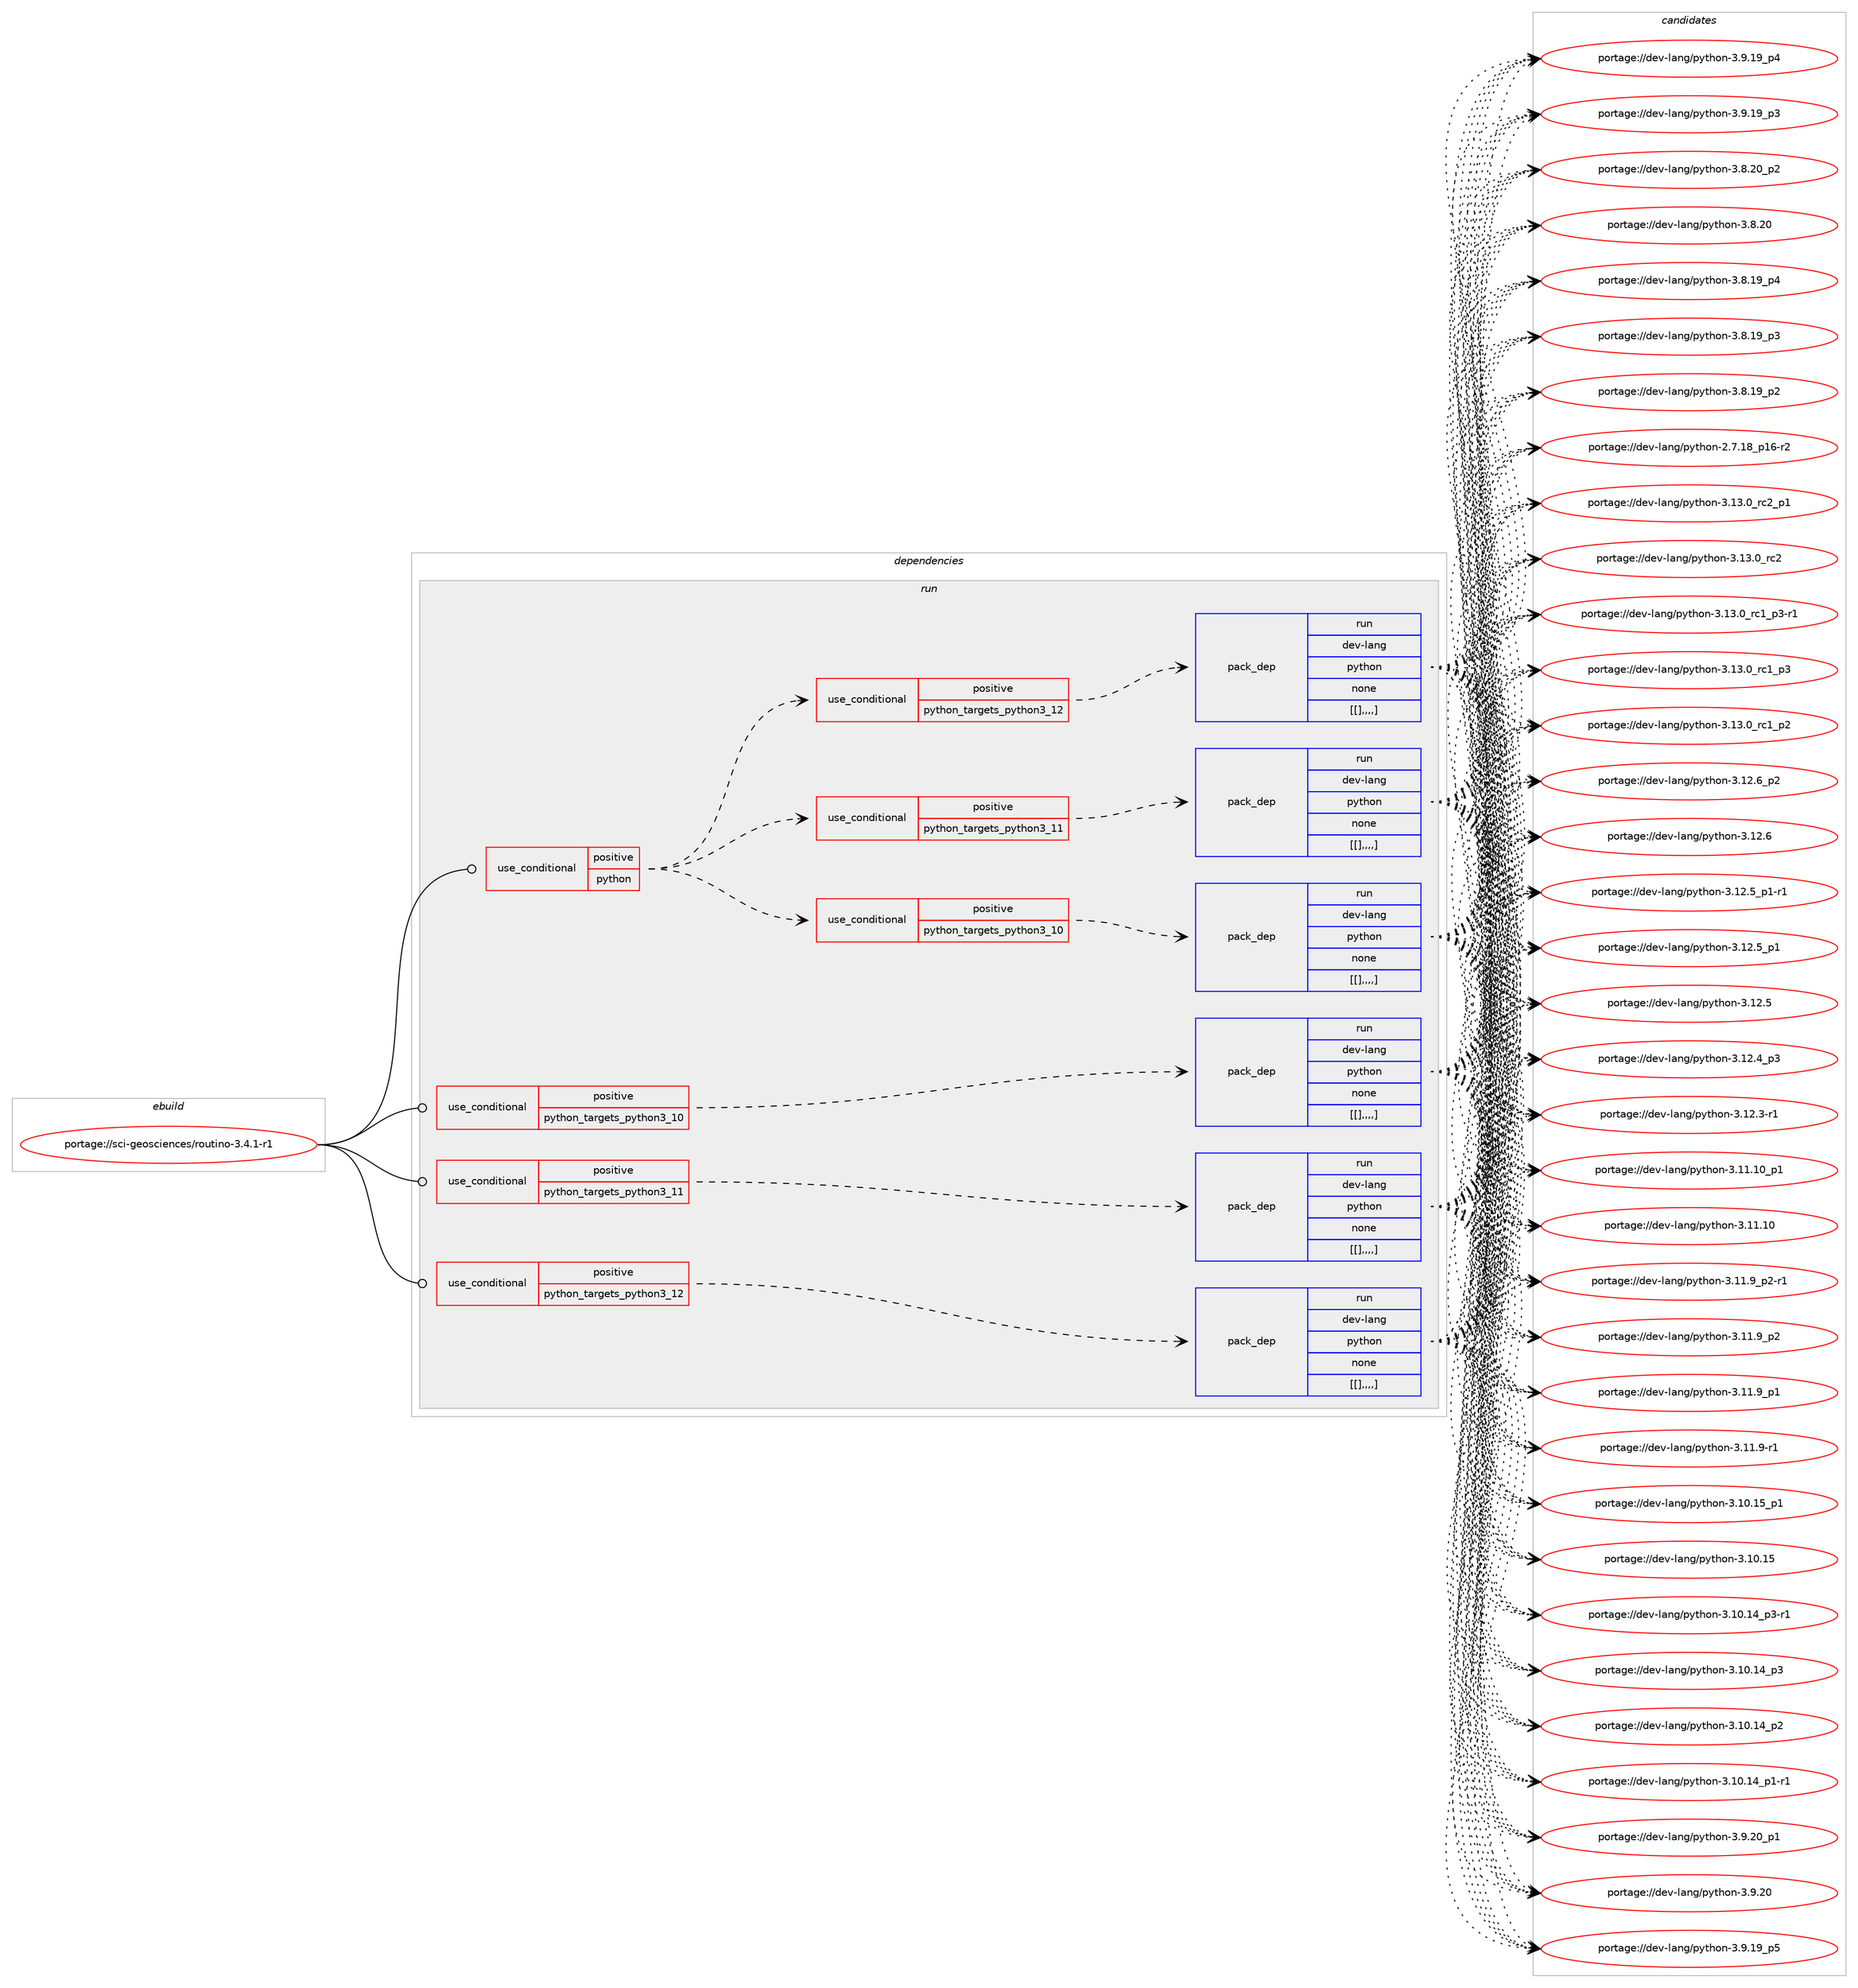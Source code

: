 digraph prolog {

# *************
# Graph options
# *************

newrank=true;
concentrate=true;
compound=true;
graph [rankdir=LR,fontname=Helvetica,fontsize=10,ranksep=1.5];#, ranksep=2.5, nodesep=0.2];
edge  [arrowhead=vee];
node  [fontname=Helvetica,fontsize=10];

# **********
# The ebuild
# **********

subgraph cluster_leftcol {
color=gray;
label=<<i>ebuild</i>>;
id [label="portage://sci-geosciences/routino-3.4.1-r1", color=red, width=4, href="../sci-geosciences/routino-3.4.1-r1.svg"];
}

# ****************
# The dependencies
# ****************

subgraph cluster_midcol {
color=gray;
label=<<i>dependencies</i>>;
subgraph cluster_compile {
fillcolor="#eeeeee";
style=filled;
label=<<i>compile</i>>;
}
subgraph cluster_compileandrun {
fillcolor="#eeeeee";
style=filled;
label=<<i>compile and run</i>>;
}
subgraph cluster_run {
fillcolor="#eeeeee";
style=filled;
label=<<i>run</i>>;
subgraph cond108773 {
dependency408263 [label=<<TABLE BORDER="0" CELLBORDER="1" CELLSPACING="0" CELLPADDING="4"><TR><TD ROWSPAN="3" CELLPADDING="10">use_conditional</TD></TR><TR><TD>positive</TD></TR><TR><TD>python</TD></TR></TABLE>>, shape=none, color=red];
subgraph cond108774 {
dependency408264 [label=<<TABLE BORDER="0" CELLBORDER="1" CELLSPACING="0" CELLPADDING="4"><TR><TD ROWSPAN="3" CELLPADDING="10">use_conditional</TD></TR><TR><TD>positive</TD></TR><TR><TD>python_targets_python3_10</TD></TR></TABLE>>, shape=none, color=red];
subgraph pack296623 {
dependency408265 [label=<<TABLE BORDER="0" CELLBORDER="1" CELLSPACING="0" CELLPADDING="4" WIDTH="220"><TR><TD ROWSPAN="6" CELLPADDING="30">pack_dep</TD></TR><TR><TD WIDTH="110">run</TD></TR><TR><TD>dev-lang</TD></TR><TR><TD>python</TD></TR><TR><TD>none</TD></TR><TR><TD>[[],,,,]</TD></TR></TABLE>>, shape=none, color=blue];
}
dependency408264:e -> dependency408265:w [weight=20,style="dashed",arrowhead="vee"];
}
dependency408263:e -> dependency408264:w [weight=20,style="dashed",arrowhead="vee"];
subgraph cond108775 {
dependency408266 [label=<<TABLE BORDER="0" CELLBORDER="1" CELLSPACING="0" CELLPADDING="4"><TR><TD ROWSPAN="3" CELLPADDING="10">use_conditional</TD></TR><TR><TD>positive</TD></TR><TR><TD>python_targets_python3_11</TD></TR></TABLE>>, shape=none, color=red];
subgraph pack296624 {
dependency408267 [label=<<TABLE BORDER="0" CELLBORDER="1" CELLSPACING="0" CELLPADDING="4" WIDTH="220"><TR><TD ROWSPAN="6" CELLPADDING="30">pack_dep</TD></TR><TR><TD WIDTH="110">run</TD></TR><TR><TD>dev-lang</TD></TR><TR><TD>python</TD></TR><TR><TD>none</TD></TR><TR><TD>[[],,,,]</TD></TR></TABLE>>, shape=none, color=blue];
}
dependency408266:e -> dependency408267:w [weight=20,style="dashed",arrowhead="vee"];
}
dependency408263:e -> dependency408266:w [weight=20,style="dashed",arrowhead="vee"];
subgraph cond108776 {
dependency408268 [label=<<TABLE BORDER="0" CELLBORDER="1" CELLSPACING="0" CELLPADDING="4"><TR><TD ROWSPAN="3" CELLPADDING="10">use_conditional</TD></TR><TR><TD>positive</TD></TR><TR><TD>python_targets_python3_12</TD></TR></TABLE>>, shape=none, color=red];
subgraph pack296625 {
dependency408269 [label=<<TABLE BORDER="0" CELLBORDER="1" CELLSPACING="0" CELLPADDING="4" WIDTH="220"><TR><TD ROWSPAN="6" CELLPADDING="30">pack_dep</TD></TR><TR><TD WIDTH="110">run</TD></TR><TR><TD>dev-lang</TD></TR><TR><TD>python</TD></TR><TR><TD>none</TD></TR><TR><TD>[[],,,,]</TD></TR></TABLE>>, shape=none, color=blue];
}
dependency408268:e -> dependency408269:w [weight=20,style="dashed",arrowhead="vee"];
}
dependency408263:e -> dependency408268:w [weight=20,style="dashed",arrowhead="vee"];
}
id:e -> dependency408263:w [weight=20,style="solid",arrowhead="odot"];
subgraph cond108777 {
dependency408270 [label=<<TABLE BORDER="0" CELLBORDER="1" CELLSPACING="0" CELLPADDING="4"><TR><TD ROWSPAN="3" CELLPADDING="10">use_conditional</TD></TR><TR><TD>positive</TD></TR><TR><TD>python_targets_python3_10</TD></TR></TABLE>>, shape=none, color=red];
subgraph pack296626 {
dependency408271 [label=<<TABLE BORDER="0" CELLBORDER="1" CELLSPACING="0" CELLPADDING="4" WIDTH="220"><TR><TD ROWSPAN="6" CELLPADDING="30">pack_dep</TD></TR><TR><TD WIDTH="110">run</TD></TR><TR><TD>dev-lang</TD></TR><TR><TD>python</TD></TR><TR><TD>none</TD></TR><TR><TD>[[],,,,]</TD></TR></TABLE>>, shape=none, color=blue];
}
dependency408270:e -> dependency408271:w [weight=20,style="dashed",arrowhead="vee"];
}
id:e -> dependency408270:w [weight=20,style="solid",arrowhead="odot"];
subgraph cond108778 {
dependency408272 [label=<<TABLE BORDER="0" CELLBORDER="1" CELLSPACING="0" CELLPADDING="4"><TR><TD ROWSPAN="3" CELLPADDING="10">use_conditional</TD></TR><TR><TD>positive</TD></TR><TR><TD>python_targets_python3_11</TD></TR></TABLE>>, shape=none, color=red];
subgraph pack296627 {
dependency408273 [label=<<TABLE BORDER="0" CELLBORDER="1" CELLSPACING="0" CELLPADDING="4" WIDTH="220"><TR><TD ROWSPAN="6" CELLPADDING="30">pack_dep</TD></TR><TR><TD WIDTH="110">run</TD></TR><TR><TD>dev-lang</TD></TR><TR><TD>python</TD></TR><TR><TD>none</TD></TR><TR><TD>[[],,,,]</TD></TR></TABLE>>, shape=none, color=blue];
}
dependency408272:e -> dependency408273:w [weight=20,style="dashed",arrowhead="vee"];
}
id:e -> dependency408272:w [weight=20,style="solid",arrowhead="odot"];
subgraph cond108779 {
dependency408274 [label=<<TABLE BORDER="0" CELLBORDER="1" CELLSPACING="0" CELLPADDING="4"><TR><TD ROWSPAN="3" CELLPADDING="10">use_conditional</TD></TR><TR><TD>positive</TD></TR><TR><TD>python_targets_python3_12</TD></TR></TABLE>>, shape=none, color=red];
subgraph pack296628 {
dependency408275 [label=<<TABLE BORDER="0" CELLBORDER="1" CELLSPACING="0" CELLPADDING="4" WIDTH="220"><TR><TD ROWSPAN="6" CELLPADDING="30">pack_dep</TD></TR><TR><TD WIDTH="110">run</TD></TR><TR><TD>dev-lang</TD></TR><TR><TD>python</TD></TR><TR><TD>none</TD></TR><TR><TD>[[],,,,]</TD></TR></TABLE>>, shape=none, color=blue];
}
dependency408274:e -> dependency408275:w [weight=20,style="dashed",arrowhead="vee"];
}
id:e -> dependency408274:w [weight=20,style="solid",arrowhead="odot"];
}
}

# **************
# The candidates
# **************

subgraph cluster_choices {
rank=same;
color=gray;
label=<<i>candidates</i>>;

subgraph choice296623 {
color=black;
nodesep=1;
choice100101118451089711010347112121116104111110455146495146489511499509511249 [label="portage://dev-lang/python-3.13.0_rc2_p1", color=red, width=4,href="../dev-lang/python-3.13.0_rc2_p1.svg"];
choice10010111845108971101034711212111610411111045514649514648951149950 [label="portage://dev-lang/python-3.13.0_rc2", color=red, width=4,href="../dev-lang/python-3.13.0_rc2.svg"];
choice1001011184510897110103471121211161041111104551464951464895114994995112514511449 [label="portage://dev-lang/python-3.13.0_rc1_p3-r1", color=red, width=4,href="../dev-lang/python-3.13.0_rc1_p3-r1.svg"];
choice100101118451089711010347112121116104111110455146495146489511499499511251 [label="portage://dev-lang/python-3.13.0_rc1_p3", color=red, width=4,href="../dev-lang/python-3.13.0_rc1_p3.svg"];
choice100101118451089711010347112121116104111110455146495146489511499499511250 [label="portage://dev-lang/python-3.13.0_rc1_p2", color=red, width=4,href="../dev-lang/python-3.13.0_rc1_p2.svg"];
choice100101118451089711010347112121116104111110455146495046549511250 [label="portage://dev-lang/python-3.12.6_p2", color=red, width=4,href="../dev-lang/python-3.12.6_p2.svg"];
choice10010111845108971101034711212111610411111045514649504654 [label="portage://dev-lang/python-3.12.6", color=red, width=4,href="../dev-lang/python-3.12.6.svg"];
choice1001011184510897110103471121211161041111104551464950465395112494511449 [label="portage://dev-lang/python-3.12.5_p1-r1", color=red, width=4,href="../dev-lang/python-3.12.5_p1-r1.svg"];
choice100101118451089711010347112121116104111110455146495046539511249 [label="portage://dev-lang/python-3.12.5_p1", color=red, width=4,href="../dev-lang/python-3.12.5_p1.svg"];
choice10010111845108971101034711212111610411111045514649504653 [label="portage://dev-lang/python-3.12.5", color=red, width=4,href="../dev-lang/python-3.12.5.svg"];
choice100101118451089711010347112121116104111110455146495046529511251 [label="portage://dev-lang/python-3.12.4_p3", color=red, width=4,href="../dev-lang/python-3.12.4_p3.svg"];
choice100101118451089711010347112121116104111110455146495046514511449 [label="portage://dev-lang/python-3.12.3-r1", color=red, width=4,href="../dev-lang/python-3.12.3-r1.svg"];
choice10010111845108971101034711212111610411111045514649494649489511249 [label="portage://dev-lang/python-3.11.10_p1", color=red, width=4,href="../dev-lang/python-3.11.10_p1.svg"];
choice1001011184510897110103471121211161041111104551464949464948 [label="portage://dev-lang/python-3.11.10", color=red, width=4,href="../dev-lang/python-3.11.10.svg"];
choice1001011184510897110103471121211161041111104551464949465795112504511449 [label="portage://dev-lang/python-3.11.9_p2-r1", color=red, width=4,href="../dev-lang/python-3.11.9_p2-r1.svg"];
choice100101118451089711010347112121116104111110455146494946579511250 [label="portage://dev-lang/python-3.11.9_p2", color=red, width=4,href="../dev-lang/python-3.11.9_p2.svg"];
choice100101118451089711010347112121116104111110455146494946579511249 [label="portage://dev-lang/python-3.11.9_p1", color=red, width=4,href="../dev-lang/python-3.11.9_p1.svg"];
choice100101118451089711010347112121116104111110455146494946574511449 [label="portage://dev-lang/python-3.11.9-r1", color=red, width=4,href="../dev-lang/python-3.11.9-r1.svg"];
choice10010111845108971101034711212111610411111045514649484649539511249 [label="portage://dev-lang/python-3.10.15_p1", color=red, width=4,href="../dev-lang/python-3.10.15_p1.svg"];
choice1001011184510897110103471121211161041111104551464948464953 [label="portage://dev-lang/python-3.10.15", color=red, width=4,href="../dev-lang/python-3.10.15.svg"];
choice100101118451089711010347112121116104111110455146494846495295112514511449 [label="portage://dev-lang/python-3.10.14_p3-r1", color=red, width=4,href="../dev-lang/python-3.10.14_p3-r1.svg"];
choice10010111845108971101034711212111610411111045514649484649529511251 [label="portage://dev-lang/python-3.10.14_p3", color=red, width=4,href="../dev-lang/python-3.10.14_p3.svg"];
choice10010111845108971101034711212111610411111045514649484649529511250 [label="portage://dev-lang/python-3.10.14_p2", color=red, width=4,href="../dev-lang/python-3.10.14_p2.svg"];
choice100101118451089711010347112121116104111110455146494846495295112494511449 [label="portage://dev-lang/python-3.10.14_p1-r1", color=red, width=4,href="../dev-lang/python-3.10.14_p1-r1.svg"];
choice100101118451089711010347112121116104111110455146574650489511249 [label="portage://dev-lang/python-3.9.20_p1", color=red, width=4,href="../dev-lang/python-3.9.20_p1.svg"];
choice10010111845108971101034711212111610411111045514657465048 [label="portage://dev-lang/python-3.9.20", color=red, width=4,href="../dev-lang/python-3.9.20.svg"];
choice100101118451089711010347112121116104111110455146574649579511253 [label="portage://dev-lang/python-3.9.19_p5", color=red, width=4,href="../dev-lang/python-3.9.19_p5.svg"];
choice100101118451089711010347112121116104111110455146574649579511252 [label="portage://dev-lang/python-3.9.19_p4", color=red, width=4,href="../dev-lang/python-3.9.19_p4.svg"];
choice100101118451089711010347112121116104111110455146574649579511251 [label="portage://dev-lang/python-3.9.19_p3", color=red, width=4,href="../dev-lang/python-3.9.19_p3.svg"];
choice100101118451089711010347112121116104111110455146564650489511250 [label="portage://dev-lang/python-3.8.20_p2", color=red, width=4,href="../dev-lang/python-3.8.20_p2.svg"];
choice10010111845108971101034711212111610411111045514656465048 [label="portage://dev-lang/python-3.8.20", color=red, width=4,href="../dev-lang/python-3.8.20.svg"];
choice100101118451089711010347112121116104111110455146564649579511252 [label="portage://dev-lang/python-3.8.19_p4", color=red, width=4,href="../dev-lang/python-3.8.19_p4.svg"];
choice100101118451089711010347112121116104111110455146564649579511251 [label="portage://dev-lang/python-3.8.19_p3", color=red, width=4,href="../dev-lang/python-3.8.19_p3.svg"];
choice100101118451089711010347112121116104111110455146564649579511250 [label="portage://dev-lang/python-3.8.19_p2", color=red, width=4,href="../dev-lang/python-3.8.19_p2.svg"];
choice100101118451089711010347112121116104111110455046554649569511249544511450 [label="portage://dev-lang/python-2.7.18_p16-r2", color=red, width=4,href="../dev-lang/python-2.7.18_p16-r2.svg"];
dependency408265:e -> choice100101118451089711010347112121116104111110455146495146489511499509511249:w [style=dotted,weight="100"];
dependency408265:e -> choice10010111845108971101034711212111610411111045514649514648951149950:w [style=dotted,weight="100"];
dependency408265:e -> choice1001011184510897110103471121211161041111104551464951464895114994995112514511449:w [style=dotted,weight="100"];
dependency408265:e -> choice100101118451089711010347112121116104111110455146495146489511499499511251:w [style=dotted,weight="100"];
dependency408265:e -> choice100101118451089711010347112121116104111110455146495146489511499499511250:w [style=dotted,weight="100"];
dependency408265:e -> choice100101118451089711010347112121116104111110455146495046549511250:w [style=dotted,weight="100"];
dependency408265:e -> choice10010111845108971101034711212111610411111045514649504654:w [style=dotted,weight="100"];
dependency408265:e -> choice1001011184510897110103471121211161041111104551464950465395112494511449:w [style=dotted,weight="100"];
dependency408265:e -> choice100101118451089711010347112121116104111110455146495046539511249:w [style=dotted,weight="100"];
dependency408265:e -> choice10010111845108971101034711212111610411111045514649504653:w [style=dotted,weight="100"];
dependency408265:e -> choice100101118451089711010347112121116104111110455146495046529511251:w [style=dotted,weight="100"];
dependency408265:e -> choice100101118451089711010347112121116104111110455146495046514511449:w [style=dotted,weight="100"];
dependency408265:e -> choice10010111845108971101034711212111610411111045514649494649489511249:w [style=dotted,weight="100"];
dependency408265:e -> choice1001011184510897110103471121211161041111104551464949464948:w [style=dotted,weight="100"];
dependency408265:e -> choice1001011184510897110103471121211161041111104551464949465795112504511449:w [style=dotted,weight="100"];
dependency408265:e -> choice100101118451089711010347112121116104111110455146494946579511250:w [style=dotted,weight="100"];
dependency408265:e -> choice100101118451089711010347112121116104111110455146494946579511249:w [style=dotted,weight="100"];
dependency408265:e -> choice100101118451089711010347112121116104111110455146494946574511449:w [style=dotted,weight="100"];
dependency408265:e -> choice10010111845108971101034711212111610411111045514649484649539511249:w [style=dotted,weight="100"];
dependency408265:e -> choice1001011184510897110103471121211161041111104551464948464953:w [style=dotted,weight="100"];
dependency408265:e -> choice100101118451089711010347112121116104111110455146494846495295112514511449:w [style=dotted,weight="100"];
dependency408265:e -> choice10010111845108971101034711212111610411111045514649484649529511251:w [style=dotted,weight="100"];
dependency408265:e -> choice10010111845108971101034711212111610411111045514649484649529511250:w [style=dotted,weight="100"];
dependency408265:e -> choice100101118451089711010347112121116104111110455146494846495295112494511449:w [style=dotted,weight="100"];
dependency408265:e -> choice100101118451089711010347112121116104111110455146574650489511249:w [style=dotted,weight="100"];
dependency408265:e -> choice10010111845108971101034711212111610411111045514657465048:w [style=dotted,weight="100"];
dependency408265:e -> choice100101118451089711010347112121116104111110455146574649579511253:w [style=dotted,weight="100"];
dependency408265:e -> choice100101118451089711010347112121116104111110455146574649579511252:w [style=dotted,weight="100"];
dependency408265:e -> choice100101118451089711010347112121116104111110455146574649579511251:w [style=dotted,weight="100"];
dependency408265:e -> choice100101118451089711010347112121116104111110455146564650489511250:w [style=dotted,weight="100"];
dependency408265:e -> choice10010111845108971101034711212111610411111045514656465048:w [style=dotted,weight="100"];
dependency408265:e -> choice100101118451089711010347112121116104111110455146564649579511252:w [style=dotted,weight="100"];
dependency408265:e -> choice100101118451089711010347112121116104111110455146564649579511251:w [style=dotted,weight="100"];
dependency408265:e -> choice100101118451089711010347112121116104111110455146564649579511250:w [style=dotted,weight="100"];
dependency408265:e -> choice100101118451089711010347112121116104111110455046554649569511249544511450:w [style=dotted,weight="100"];
}
subgraph choice296624 {
color=black;
nodesep=1;
choice100101118451089711010347112121116104111110455146495146489511499509511249 [label="portage://dev-lang/python-3.13.0_rc2_p1", color=red, width=4,href="../dev-lang/python-3.13.0_rc2_p1.svg"];
choice10010111845108971101034711212111610411111045514649514648951149950 [label="portage://dev-lang/python-3.13.0_rc2", color=red, width=4,href="../dev-lang/python-3.13.0_rc2.svg"];
choice1001011184510897110103471121211161041111104551464951464895114994995112514511449 [label="portage://dev-lang/python-3.13.0_rc1_p3-r1", color=red, width=4,href="../dev-lang/python-3.13.0_rc1_p3-r1.svg"];
choice100101118451089711010347112121116104111110455146495146489511499499511251 [label="portage://dev-lang/python-3.13.0_rc1_p3", color=red, width=4,href="../dev-lang/python-3.13.0_rc1_p3.svg"];
choice100101118451089711010347112121116104111110455146495146489511499499511250 [label="portage://dev-lang/python-3.13.0_rc1_p2", color=red, width=4,href="../dev-lang/python-3.13.0_rc1_p2.svg"];
choice100101118451089711010347112121116104111110455146495046549511250 [label="portage://dev-lang/python-3.12.6_p2", color=red, width=4,href="../dev-lang/python-3.12.6_p2.svg"];
choice10010111845108971101034711212111610411111045514649504654 [label="portage://dev-lang/python-3.12.6", color=red, width=4,href="../dev-lang/python-3.12.6.svg"];
choice1001011184510897110103471121211161041111104551464950465395112494511449 [label="portage://dev-lang/python-3.12.5_p1-r1", color=red, width=4,href="../dev-lang/python-3.12.5_p1-r1.svg"];
choice100101118451089711010347112121116104111110455146495046539511249 [label="portage://dev-lang/python-3.12.5_p1", color=red, width=4,href="../dev-lang/python-3.12.5_p1.svg"];
choice10010111845108971101034711212111610411111045514649504653 [label="portage://dev-lang/python-3.12.5", color=red, width=4,href="../dev-lang/python-3.12.5.svg"];
choice100101118451089711010347112121116104111110455146495046529511251 [label="portage://dev-lang/python-3.12.4_p3", color=red, width=4,href="../dev-lang/python-3.12.4_p3.svg"];
choice100101118451089711010347112121116104111110455146495046514511449 [label="portage://dev-lang/python-3.12.3-r1", color=red, width=4,href="../dev-lang/python-3.12.3-r1.svg"];
choice10010111845108971101034711212111610411111045514649494649489511249 [label="portage://dev-lang/python-3.11.10_p1", color=red, width=4,href="../dev-lang/python-3.11.10_p1.svg"];
choice1001011184510897110103471121211161041111104551464949464948 [label="portage://dev-lang/python-3.11.10", color=red, width=4,href="../dev-lang/python-3.11.10.svg"];
choice1001011184510897110103471121211161041111104551464949465795112504511449 [label="portage://dev-lang/python-3.11.9_p2-r1", color=red, width=4,href="../dev-lang/python-3.11.9_p2-r1.svg"];
choice100101118451089711010347112121116104111110455146494946579511250 [label="portage://dev-lang/python-3.11.9_p2", color=red, width=4,href="../dev-lang/python-3.11.9_p2.svg"];
choice100101118451089711010347112121116104111110455146494946579511249 [label="portage://dev-lang/python-3.11.9_p1", color=red, width=4,href="../dev-lang/python-3.11.9_p1.svg"];
choice100101118451089711010347112121116104111110455146494946574511449 [label="portage://dev-lang/python-3.11.9-r1", color=red, width=4,href="../dev-lang/python-3.11.9-r1.svg"];
choice10010111845108971101034711212111610411111045514649484649539511249 [label="portage://dev-lang/python-3.10.15_p1", color=red, width=4,href="../dev-lang/python-3.10.15_p1.svg"];
choice1001011184510897110103471121211161041111104551464948464953 [label="portage://dev-lang/python-3.10.15", color=red, width=4,href="../dev-lang/python-3.10.15.svg"];
choice100101118451089711010347112121116104111110455146494846495295112514511449 [label="portage://dev-lang/python-3.10.14_p3-r1", color=red, width=4,href="../dev-lang/python-3.10.14_p3-r1.svg"];
choice10010111845108971101034711212111610411111045514649484649529511251 [label="portage://dev-lang/python-3.10.14_p3", color=red, width=4,href="../dev-lang/python-3.10.14_p3.svg"];
choice10010111845108971101034711212111610411111045514649484649529511250 [label="portage://dev-lang/python-3.10.14_p2", color=red, width=4,href="../dev-lang/python-3.10.14_p2.svg"];
choice100101118451089711010347112121116104111110455146494846495295112494511449 [label="portage://dev-lang/python-3.10.14_p1-r1", color=red, width=4,href="../dev-lang/python-3.10.14_p1-r1.svg"];
choice100101118451089711010347112121116104111110455146574650489511249 [label="portage://dev-lang/python-3.9.20_p1", color=red, width=4,href="../dev-lang/python-3.9.20_p1.svg"];
choice10010111845108971101034711212111610411111045514657465048 [label="portage://dev-lang/python-3.9.20", color=red, width=4,href="../dev-lang/python-3.9.20.svg"];
choice100101118451089711010347112121116104111110455146574649579511253 [label="portage://dev-lang/python-3.9.19_p5", color=red, width=4,href="../dev-lang/python-3.9.19_p5.svg"];
choice100101118451089711010347112121116104111110455146574649579511252 [label="portage://dev-lang/python-3.9.19_p4", color=red, width=4,href="../dev-lang/python-3.9.19_p4.svg"];
choice100101118451089711010347112121116104111110455146574649579511251 [label="portage://dev-lang/python-3.9.19_p3", color=red, width=4,href="../dev-lang/python-3.9.19_p3.svg"];
choice100101118451089711010347112121116104111110455146564650489511250 [label="portage://dev-lang/python-3.8.20_p2", color=red, width=4,href="../dev-lang/python-3.8.20_p2.svg"];
choice10010111845108971101034711212111610411111045514656465048 [label="portage://dev-lang/python-3.8.20", color=red, width=4,href="../dev-lang/python-3.8.20.svg"];
choice100101118451089711010347112121116104111110455146564649579511252 [label="portage://dev-lang/python-3.8.19_p4", color=red, width=4,href="../dev-lang/python-3.8.19_p4.svg"];
choice100101118451089711010347112121116104111110455146564649579511251 [label="portage://dev-lang/python-3.8.19_p3", color=red, width=4,href="../dev-lang/python-3.8.19_p3.svg"];
choice100101118451089711010347112121116104111110455146564649579511250 [label="portage://dev-lang/python-3.8.19_p2", color=red, width=4,href="../dev-lang/python-3.8.19_p2.svg"];
choice100101118451089711010347112121116104111110455046554649569511249544511450 [label="portage://dev-lang/python-2.7.18_p16-r2", color=red, width=4,href="../dev-lang/python-2.7.18_p16-r2.svg"];
dependency408267:e -> choice100101118451089711010347112121116104111110455146495146489511499509511249:w [style=dotted,weight="100"];
dependency408267:e -> choice10010111845108971101034711212111610411111045514649514648951149950:w [style=dotted,weight="100"];
dependency408267:e -> choice1001011184510897110103471121211161041111104551464951464895114994995112514511449:w [style=dotted,weight="100"];
dependency408267:e -> choice100101118451089711010347112121116104111110455146495146489511499499511251:w [style=dotted,weight="100"];
dependency408267:e -> choice100101118451089711010347112121116104111110455146495146489511499499511250:w [style=dotted,weight="100"];
dependency408267:e -> choice100101118451089711010347112121116104111110455146495046549511250:w [style=dotted,weight="100"];
dependency408267:e -> choice10010111845108971101034711212111610411111045514649504654:w [style=dotted,weight="100"];
dependency408267:e -> choice1001011184510897110103471121211161041111104551464950465395112494511449:w [style=dotted,weight="100"];
dependency408267:e -> choice100101118451089711010347112121116104111110455146495046539511249:w [style=dotted,weight="100"];
dependency408267:e -> choice10010111845108971101034711212111610411111045514649504653:w [style=dotted,weight="100"];
dependency408267:e -> choice100101118451089711010347112121116104111110455146495046529511251:w [style=dotted,weight="100"];
dependency408267:e -> choice100101118451089711010347112121116104111110455146495046514511449:w [style=dotted,weight="100"];
dependency408267:e -> choice10010111845108971101034711212111610411111045514649494649489511249:w [style=dotted,weight="100"];
dependency408267:e -> choice1001011184510897110103471121211161041111104551464949464948:w [style=dotted,weight="100"];
dependency408267:e -> choice1001011184510897110103471121211161041111104551464949465795112504511449:w [style=dotted,weight="100"];
dependency408267:e -> choice100101118451089711010347112121116104111110455146494946579511250:w [style=dotted,weight="100"];
dependency408267:e -> choice100101118451089711010347112121116104111110455146494946579511249:w [style=dotted,weight="100"];
dependency408267:e -> choice100101118451089711010347112121116104111110455146494946574511449:w [style=dotted,weight="100"];
dependency408267:e -> choice10010111845108971101034711212111610411111045514649484649539511249:w [style=dotted,weight="100"];
dependency408267:e -> choice1001011184510897110103471121211161041111104551464948464953:w [style=dotted,weight="100"];
dependency408267:e -> choice100101118451089711010347112121116104111110455146494846495295112514511449:w [style=dotted,weight="100"];
dependency408267:e -> choice10010111845108971101034711212111610411111045514649484649529511251:w [style=dotted,weight="100"];
dependency408267:e -> choice10010111845108971101034711212111610411111045514649484649529511250:w [style=dotted,weight="100"];
dependency408267:e -> choice100101118451089711010347112121116104111110455146494846495295112494511449:w [style=dotted,weight="100"];
dependency408267:e -> choice100101118451089711010347112121116104111110455146574650489511249:w [style=dotted,weight="100"];
dependency408267:e -> choice10010111845108971101034711212111610411111045514657465048:w [style=dotted,weight="100"];
dependency408267:e -> choice100101118451089711010347112121116104111110455146574649579511253:w [style=dotted,weight="100"];
dependency408267:e -> choice100101118451089711010347112121116104111110455146574649579511252:w [style=dotted,weight="100"];
dependency408267:e -> choice100101118451089711010347112121116104111110455146574649579511251:w [style=dotted,weight="100"];
dependency408267:e -> choice100101118451089711010347112121116104111110455146564650489511250:w [style=dotted,weight="100"];
dependency408267:e -> choice10010111845108971101034711212111610411111045514656465048:w [style=dotted,weight="100"];
dependency408267:e -> choice100101118451089711010347112121116104111110455146564649579511252:w [style=dotted,weight="100"];
dependency408267:e -> choice100101118451089711010347112121116104111110455146564649579511251:w [style=dotted,weight="100"];
dependency408267:e -> choice100101118451089711010347112121116104111110455146564649579511250:w [style=dotted,weight="100"];
dependency408267:e -> choice100101118451089711010347112121116104111110455046554649569511249544511450:w [style=dotted,weight="100"];
}
subgraph choice296625 {
color=black;
nodesep=1;
choice100101118451089711010347112121116104111110455146495146489511499509511249 [label="portage://dev-lang/python-3.13.0_rc2_p1", color=red, width=4,href="../dev-lang/python-3.13.0_rc2_p1.svg"];
choice10010111845108971101034711212111610411111045514649514648951149950 [label="portage://dev-lang/python-3.13.0_rc2", color=red, width=4,href="../dev-lang/python-3.13.0_rc2.svg"];
choice1001011184510897110103471121211161041111104551464951464895114994995112514511449 [label="portage://dev-lang/python-3.13.0_rc1_p3-r1", color=red, width=4,href="../dev-lang/python-3.13.0_rc1_p3-r1.svg"];
choice100101118451089711010347112121116104111110455146495146489511499499511251 [label="portage://dev-lang/python-3.13.0_rc1_p3", color=red, width=4,href="../dev-lang/python-3.13.0_rc1_p3.svg"];
choice100101118451089711010347112121116104111110455146495146489511499499511250 [label="portage://dev-lang/python-3.13.0_rc1_p2", color=red, width=4,href="../dev-lang/python-3.13.0_rc1_p2.svg"];
choice100101118451089711010347112121116104111110455146495046549511250 [label="portage://dev-lang/python-3.12.6_p2", color=red, width=4,href="../dev-lang/python-3.12.6_p2.svg"];
choice10010111845108971101034711212111610411111045514649504654 [label="portage://dev-lang/python-3.12.6", color=red, width=4,href="../dev-lang/python-3.12.6.svg"];
choice1001011184510897110103471121211161041111104551464950465395112494511449 [label="portage://dev-lang/python-3.12.5_p1-r1", color=red, width=4,href="../dev-lang/python-3.12.5_p1-r1.svg"];
choice100101118451089711010347112121116104111110455146495046539511249 [label="portage://dev-lang/python-3.12.5_p1", color=red, width=4,href="../dev-lang/python-3.12.5_p1.svg"];
choice10010111845108971101034711212111610411111045514649504653 [label="portage://dev-lang/python-3.12.5", color=red, width=4,href="../dev-lang/python-3.12.5.svg"];
choice100101118451089711010347112121116104111110455146495046529511251 [label="portage://dev-lang/python-3.12.4_p3", color=red, width=4,href="../dev-lang/python-3.12.4_p3.svg"];
choice100101118451089711010347112121116104111110455146495046514511449 [label="portage://dev-lang/python-3.12.3-r1", color=red, width=4,href="../dev-lang/python-3.12.3-r1.svg"];
choice10010111845108971101034711212111610411111045514649494649489511249 [label="portage://dev-lang/python-3.11.10_p1", color=red, width=4,href="../dev-lang/python-3.11.10_p1.svg"];
choice1001011184510897110103471121211161041111104551464949464948 [label="portage://dev-lang/python-3.11.10", color=red, width=4,href="../dev-lang/python-3.11.10.svg"];
choice1001011184510897110103471121211161041111104551464949465795112504511449 [label="portage://dev-lang/python-3.11.9_p2-r1", color=red, width=4,href="../dev-lang/python-3.11.9_p2-r1.svg"];
choice100101118451089711010347112121116104111110455146494946579511250 [label="portage://dev-lang/python-3.11.9_p2", color=red, width=4,href="../dev-lang/python-3.11.9_p2.svg"];
choice100101118451089711010347112121116104111110455146494946579511249 [label="portage://dev-lang/python-3.11.9_p1", color=red, width=4,href="../dev-lang/python-3.11.9_p1.svg"];
choice100101118451089711010347112121116104111110455146494946574511449 [label="portage://dev-lang/python-3.11.9-r1", color=red, width=4,href="../dev-lang/python-3.11.9-r1.svg"];
choice10010111845108971101034711212111610411111045514649484649539511249 [label="portage://dev-lang/python-3.10.15_p1", color=red, width=4,href="../dev-lang/python-3.10.15_p1.svg"];
choice1001011184510897110103471121211161041111104551464948464953 [label="portage://dev-lang/python-3.10.15", color=red, width=4,href="../dev-lang/python-3.10.15.svg"];
choice100101118451089711010347112121116104111110455146494846495295112514511449 [label="portage://dev-lang/python-3.10.14_p3-r1", color=red, width=4,href="../dev-lang/python-3.10.14_p3-r1.svg"];
choice10010111845108971101034711212111610411111045514649484649529511251 [label="portage://dev-lang/python-3.10.14_p3", color=red, width=4,href="../dev-lang/python-3.10.14_p3.svg"];
choice10010111845108971101034711212111610411111045514649484649529511250 [label="portage://dev-lang/python-3.10.14_p2", color=red, width=4,href="../dev-lang/python-3.10.14_p2.svg"];
choice100101118451089711010347112121116104111110455146494846495295112494511449 [label="portage://dev-lang/python-3.10.14_p1-r1", color=red, width=4,href="../dev-lang/python-3.10.14_p1-r1.svg"];
choice100101118451089711010347112121116104111110455146574650489511249 [label="portage://dev-lang/python-3.9.20_p1", color=red, width=4,href="../dev-lang/python-3.9.20_p1.svg"];
choice10010111845108971101034711212111610411111045514657465048 [label="portage://dev-lang/python-3.9.20", color=red, width=4,href="../dev-lang/python-3.9.20.svg"];
choice100101118451089711010347112121116104111110455146574649579511253 [label="portage://dev-lang/python-3.9.19_p5", color=red, width=4,href="../dev-lang/python-3.9.19_p5.svg"];
choice100101118451089711010347112121116104111110455146574649579511252 [label="portage://dev-lang/python-3.9.19_p4", color=red, width=4,href="../dev-lang/python-3.9.19_p4.svg"];
choice100101118451089711010347112121116104111110455146574649579511251 [label="portage://dev-lang/python-3.9.19_p3", color=red, width=4,href="../dev-lang/python-3.9.19_p3.svg"];
choice100101118451089711010347112121116104111110455146564650489511250 [label="portage://dev-lang/python-3.8.20_p2", color=red, width=4,href="../dev-lang/python-3.8.20_p2.svg"];
choice10010111845108971101034711212111610411111045514656465048 [label="portage://dev-lang/python-3.8.20", color=red, width=4,href="../dev-lang/python-3.8.20.svg"];
choice100101118451089711010347112121116104111110455146564649579511252 [label="portage://dev-lang/python-3.8.19_p4", color=red, width=4,href="../dev-lang/python-3.8.19_p4.svg"];
choice100101118451089711010347112121116104111110455146564649579511251 [label="portage://dev-lang/python-3.8.19_p3", color=red, width=4,href="../dev-lang/python-3.8.19_p3.svg"];
choice100101118451089711010347112121116104111110455146564649579511250 [label="portage://dev-lang/python-3.8.19_p2", color=red, width=4,href="../dev-lang/python-3.8.19_p2.svg"];
choice100101118451089711010347112121116104111110455046554649569511249544511450 [label="portage://dev-lang/python-2.7.18_p16-r2", color=red, width=4,href="../dev-lang/python-2.7.18_p16-r2.svg"];
dependency408269:e -> choice100101118451089711010347112121116104111110455146495146489511499509511249:w [style=dotted,weight="100"];
dependency408269:e -> choice10010111845108971101034711212111610411111045514649514648951149950:w [style=dotted,weight="100"];
dependency408269:e -> choice1001011184510897110103471121211161041111104551464951464895114994995112514511449:w [style=dotted,weight="100"];
dependency408269:e -> choice100101118451089711010347112121116104111110455146495146489511499499511251:w [style=dotted,weight="100"];
dependency408269:e -> choice100101118451089711010347112121116104111110455146495146489511499499511250:w [style=dotted,weight="100"];
dependency408269:e -> choice100101118451089711010347112121116104111110455146495046549511250:w [style=dotted,weight="100"];
dependency408269:e -> choice10010111845108971101034711212111610411111045514649504654:w [style=dotted,weight="100"];
dependency408269:e -> choice1001011184510897110103471121211161041111104551464950465395112494511449:w [style=dotted,weight="100"];
dependency408269:e -> choice100101118451089711010347112121116104111110455146495046539511249:w [style=dotted,weight="100"];
dependency408269:e -> choice10010111845108971101034711212111610411111045514649504653:w [style=dotted,weight="100"];
dependency408269:e -> choice100101118451089711010347112121116104111110455146495046529511251:w [style=dotted,weight="100"];
dependency408269:e -> choice100101118451089711010347112121116104111110455146495046514511449:w [style=dotted,weight="100"];
dependency408269:e -> choice10010111845108971101034711212111610411111045514649494649489511249:w [style=dotted,weight="100"];
dependency408269:e -> choice1001011184510897110103471121211161041111104551464949464948:w [style=dotted,weight="100"];
dependency408269:e -> choice1001011184510897110103471121211161041111104551464949465795112504511449:w [style=dotted,weight="100"];
dependency408269:e -> choice100101118451089711010347112121116104111110455146494946579511250:w [style=dotted,weight="100"];
dependency408269:e -> choice100101118451089711010347112121116104111110455146494946579511249:w [style=dotted,weight="100"];
dependency408269:e -> choice100101118451089711010347112121116104111110455146494946574511449:w [style=dotted,weight="100"];
dependency408269:e -> choice10010111845108971101034711212111610411111045514649484649539511249:w [style=dotted,weight="100"];
dependency408269:e -> choice1001011184510897110103471121211161041111104551464948464953:w [style=dotted,weight="100"];
dependency408269:e -> choice100101118451089711010347112121116104111110455146494846495295112514511449:w [style=dotted,weight="100"];
dependency408269:e -> choice10010111845108971101034711212111610411111045514649484649529511251:w [style=dotted,weight="100"];
dependency408269:e -> choice10010111845108971101034711212111610411111045514649484649529511250:w [style=dotted,weight="100"];
dependency408269:e -> choice100101118451089711010347112121116104111110455146494846495295112494511449:w [style=dotted,weight="100"];
dependency408269:e -> choice100101118451089711010347112121116104111110455146574650489511249:w [style=dotted,weight="100"];
dependency408269:e -> choice10010111845108971101034711212111610411111045514657465048:w [style=dotted,weight="100"];
dependency408269:e -> choice100101118451089711010347112121116104111110455146574649579511253:w [style=dotted,weight="100"];
dependency408269:e -> choice100101118451089711010347112121116104111110455146574649579511252:w [style=dotted,weight="100"];
dependency408269:e -> choice100101118451089711010347112121116104111110455146574649579511251:w [style=dotted,weight="100"];
dependency408269:e -> choice100101118451089711010347112121116104111110455146564650489511250:w [style=dotted,weight="100"];
dependency408269:e -> choice10010111845108971101034711212111610411111045514656465048:w [style=dotted,weight="100"];
dependency408269:e -> choice100101118451089711010347112121116104111110455146564649579511252:w [style=dotted,weight="100"];
dependency408269:e -> choice100101118451089711010347112121116104111110455146564649579511251:w [style=dotted,weight="100"];
dependency408269:e -> choice100101118451089711010347112121116104111110455146564649579511250:w [style=dotted,weight="100"];
dependency408269:e -> choice100101118451089711010347112121116104111110455046554649569511249544511450:w [style=dotted,weight="100"];
}
subgraph choice296626 {
color=black;
nodesep=1;
choice100101118451089711010347112121116104111110455146495146489511499509511249 [label="portage://dev-lang/python-3.13.0_rc2_p1", color=red, width=4,href="../dev-lang/python-3.13.0_rc2_p1.svg"];
choice10010111845108971101034711212111610411111045514649514648951149950 [label="portage://dev-lang/python-3.13.0_rc2", color=red, width=4,href="../dev-lang/python-3.13.0_rc2.svg"];
choice1001011184510897110103471121211161041111104551464951464895114994995112514511449 [label="portage://dev-lang/python-3.13.0_rc1_p3-r1", color=red, width=4,href="../dev-lang/python-3.13.0_rc1_p3-r1.svg"];
choice100101118451089711010347112121116104111110455146495146489511499499511251 [label="portage://dev-lang/python-3.13.0_rc1_p3", color=red, width=4,href="../dev-lang/python-3.13.0_rc1_p3.svg"];
choice100101118451089711010347112121116104111110455146495146489511499499511250 [label="portage://dev-lang/python-3.13.0_rc1_p2", color=red, width=4,href="../dev-lang/python-3.13.0_rc1_p2.svg"];
choice100101118451089711010347112121116104111110455146495046549511250 [label="portage://dev-lang/python-3.12.6_p2", color=red, width=4,href="../dev-lang/python-3.12.6_p2.svg"];
choice10010111845108971101034711212111610411111045514649504654 [label="portage://dev-lang/python-3.12.6", color=red, width=4,href="../dev-lang/python-3.12.6.svg"];
choice1001011184510897110103471121211161041111104551464950465395112494511449 [label="portage://dev-lang/python-3.12.5_p1-r1", color=red, width=4,href="../dev-lang/python-3.12.5_p1-r1.svg"];
choice100101118451089711010347112121116104111110455146495046539511249 [label="portage://dev-lang/python-3.12.5_p1", color=red, width=4,href="../dev-lang/python-3.12.5_p1.svg"];
choice10010111845108971101034711212111610411111045514649504653 [label="portage://dev-lang/python-3.12.5", color=red, width=4,href="../dev-lang/python-3.12.5.svg"];
choice100101118451089711010347112121116104111110455146495046529511251 [label="portage://dev-lang/python-3.12.4_p3", color=red, width=4,href="../dev-lang/python-3.12.4_p3.svg"];
choice100101118451089711010347112121116104111110455146495046514511449 [label="portage://dev-lang/python-3.12.3-r1", color=red, width=4,href="../dev-lang/python-3.12.3-r1.svg"];
choice10010111845108971101034711212111610411111045514649494649489511249 [label="portage://dev-lang/python-3.11.10_p1", color=red, width=4,href="../dev-lang/python-3.11.10_p1.svg"];
choice1001011184510897110103471121211161041111104551464949464948 [label="portage://dev-lang/python-3.11.10", color=red, width=4,href="../dev-lang/python-3.11.10.svg"];
choice1001011184510897110103471121211161041111104551464949465795112504511449 [label="portage://dev-lang/python-3.11.9_p2-r1", color=red, width=4,href="../dev-lang/python-3.11.9_p2-r1.svg"];
choice100101118451089711010347112121116104111110455146494946579511250 [label="portage://dev-lang/python-3.11.9_p2", color=red, width=4,href="../dev-lang/python-3.11.9_p2.svg"];
choice100101118451089711010347112121116104111110455146494946579511249 [label="portage://dev-lang/python-3.11.9_p1", color=red, width=4,href="../dev-lang/python-3.11.9_p1.svg"];
choice100101118451089711010347112121116104111110455146494946574511449 [label="portage://dev-lang/python-3.11.9-r1", color=red, width=4,href="../dev-lang/python-3.11.9-r1.svg"];
choice10010111845108971101034711212111610411111045514649484649539511249 [label="portage://dev-lang/python-3.10.15_p1", color=red, width=4,href="../dev-lang/python-3.10.15_p1.svg"];
choice1001011184510897110103471121211161041111104551464948464953 [label="portage://dev-lang/python-3.10.15", color=red, width=4,href="../dev-lang/python-3.10.15.svg"];
choice100101118451089711010347112121116104111110455146494846495295112514511449 [label="portage://dev-lang/python-3.10.14_p3-r1", color=red, width=4,href="../dev-lang/python-3.10.14_p3-r1.svg"];
choice10010111845108971101034711212111610411111045514649484649529511251 [label="portage://dev-lang/python-3.10.14_p3", color=red, width=4,href="../dev-lang/python-3.10.14_p3.svg"];
choice10010111845108971101034711212111610411111045514649484649529511250 [label="portage://dev-lang/python-3.10.14_p2", color=red, width=4,href="../dev-lang/python-3.10.14_p2.svg"];
choice100101118451089711010347112121116104111110455146494846495295112494511449 [label="portage://dev-lang/python-3.10.14_p1-r1", color=red, width=4,href="../dev-lang/python-3.10.14_p1-r1.svg"];
choice100101118451089711010347112121116104111110455146574650489511249 [label="portage://dev-lang/python-3.9.20_p1", color=red, width=4,href="../dev-lang/python-3.9.20_p1.svg"];
choice10010111845108971101034711212111610411111045514657465048 [label="portage://dev-lang/python-3.9.20", color=red, width=4,href="../dev-lang/python-3.9.20.svg"];
choice100101118451089711010347112121116104111110455146574649579511253 [label="portage://dev-lang/python-3.9.19_p5", color=red, width=4,href="../dev-lang/python-3.9.19_p5.svg"];
choice100101118451089711010347112121116104111110455146574649579511252 [label="portage://dev-lang/python-3.9.19_p4", color=red, width=4,href="../dev-lang/python-3.9.19_p4.svg"];
choice100101118451089711010347112121116104111110455146574649579511251 [label="portage://dev-lang/python-3.9.19_p3", color=red, width=4,href="../dev-lang/python-3.9.19_p3.svg"];
choice100101118451089711010347112121116104111110455146564650489511250 [label="portage://dev-lang/python-3.8.20_p2", color=red, width=4,href="../dev-lang/python-3.8.20_p2.svg"];
choice10010111845108971101034711212111610411111045514656465048 [label="portage://dev-lang/python-3.8.20", color=red, width=4,href="../dev-lang/python-3.8.20.svg"];
choice100101118451089711010347112121116104111110455146564649579511252 [label="portage://dev-lang/python-3.8.19_p4", color=red, width=4,href="../dev-lang/python-3.8.19_p4.svg"];
choice100101118451089711010347112121116104111110455146564649579511251 [label="portage://dev-lang/python-3.8.19_p3", color=red, width=4,href="../dev-lang/python-3.8.19_p3.svg"];
choice100101118451089711010347112121116104111110455146564649579511250 [label="portage://dev-lang/python-3.8.19_p2", color=red, width=4,href="../dev-lang/python-3.8.19_p2.svg"];
choice100101118451089711010347112121116104111110455046554649569511249544511450 [label="portage://dev-lang/python-2.7.18_p16-r2", color=red, width=4,href="../dev-lang/python-2.7.18_p16-r2.svg"];
dependency408271:e -> choice100101118451089711010347112121116104111110455146495146489511499509511249:w [style=dotted,weight="100"];
dependency408271:e -> choice10010111845108971101034711212111610411111045514649514648951149950:w [style=dotted,weight="100"];
dependency408271:e -> choice1001011184510897110103471121211161041111104551464951464895114994995112514511449:w [style=dotted,weight="100"];
dependency408271:e -> choice100101118451089711010347112121116104111110455146495146489511499499511251:w [style=dotted,weight="100"];
dependency408271:e -> choice100101118451089711010347112121116104111110455146495146489511499499511250:w [style=dotted,weight="100"];
dependency408271:e -> choice100101118451089711010347112121116104111110455146495046549511250:w [style=dotted,weight="100"];
dependency408271:e -> choice10010111845108971101034711212111610411111045514649504654:w [style=dotted,weight="100"];
dependency408271:e -> choice1001011184510897110103471121211161041111104551464950465395112494511449:w [style=dotted,weight="100"];
dependency408271:e -> choice100101118451089711010347112121116104111110455146495046539511249:w [style=dotted,weight="100"];
dependency408271:e -> choice10010111845108971101034711212111610411111045514649504653:w [style=dotted,weight="100"];
dependency408271:e -> choice100101118451089711010347112121116104111110455146495046529511251:w [style=dotted,weight="100"];
dependency408271:e -> choice100101118451089711010347112121116104111110455146495046514511449:w [style=dotted,weight="100"];
dependency408271:e -> choice10010111845108971101034711212111610411111045514649494649489511249:w [style=dotted,weight="100"];
dependency408271:e -> choice1001011184510897110103471121211161041111104551464949464948:w [style=dotted,weight="100"];
dependency408271:e -> choice1001011184510897110103471121211161041111104551464949465795112504511449:w [style=dotted,weight="100"];
dependency408271:e -> choice100101118451089711010347112121116104111110455146494946579511250:w [style=dotted,weight="100"];
dependency408271:e -> choice100101118451089711010347112121116104111110455146494946579511249:w [style=dotted,weight="100"];
dependency408271:e -> choice100101118451089711010347112121116104111110455146494946574511449:w [style=dotted,weight="100"];
dependency408271:e -> choice10010111845108971101034711212111610411111045514649484649539511249:w [style=dotted,weight="100"];
dependency408271:e -> choice1001011184510897110103471121211161041111104551464948464953:w [style=dotted,weight="100"];
dependency408271:e -> choice100101118451089711010347112121116104111110455146494846495295112514511449:w [style=dotted,weight="100"];
dependency408271:e -> choice10010111845108971101034711212111610411111045514649484649529511251:w [style=dotted,weight="100"];
dependency408271:e -> choice10010111845108971101034711212111610411111045514649484649529511250:w [style=dotted,weight="100"];
dependency408271:e -> choice100101118451089711010347112121116104111110455146494846495295112494511449:w [style=dotted,weight="100"];
dependency408271:e -> choice100101118451089711010347112121116104111110455146574650489511249:w [style=dotted,weight="100"];
dependency408271:e -> choice10010111845108971101034711212111610411111045514657465048:w [style=dotted,weight="100"];
dependency408271:e -> choice100101118451089711010347112121116104111110455146574649579511253:w [style=dotted,weight="100"];
dependency408271:e -> choice100101118451089711010347112121116104111110455146574649579511252:w [style=dotted,weight="100"];
dependency408271:e -> choice100101118451089711010347112121116104111110455146574649579511251:w [style=dotted,weight="100"];
dependency408271:e -> choice100101118451089711010347112121116104111110455146564650489511250:w [style=dotted,weight="100"];
dependency408271:e -> choice10010111845108971101034711212111610411111045514656465048:w [style=dotted,weight="100"];
dependency408271:e -> choice100101118451089711010347112121116104111110455146564649579511252:w [style=dotted,weight="100"];
dependency408271:e -> choice100101118451089711010347112121116104111110455146564649579511251:w [style=dotted,weight="100"];
dependency408271:e -> choice100101118451089711010347112121116104111110455146564649579511250:w [style=dotted,weight="100"];
dependency408271:e -> choice100101118451089711010347112121116104111110455046554649569511249544511450:w [style=dotted,weight="100"];
}
subgraph choice296627 {
color=black;
nodesep=1;
choice100101118451089711010347112121116104111110455146495146489511499509511249 [label="portage://dev-lang/python-3.13.0_rc2_p1", color=red, width=4,href="../dev-lang/python-3.13.0_rc2_p1.svg"];
choice10010111845108971101034711212111610411111045514649514648951149950 [label="portage://dev-lang/python-3.13.0_rc2", color=red, width=4,href="../dev-lang/python-3.13.0_rc2.svg"];
choice1001011184510897110103471121211161041111104551464951464895114994995112514511449 [label="portage://dev-lang/python-3.13.0_rc1_p3-r1", color=red, width=4,href="../dev-lang/python-3.13.0_rc1_p3-r1.svg"];
choice100101118451089711010347112121116104111110455146495146489511499499511251 [label="portage://dev-lang/python-3.13.0_rc1_p3", color=red, width=4,href="../dev-lang/python-3.13.0_rc1_p3.svg"];
choice100101118451089711010347112121116104111110455146495146489511499499511250 [label="portage://dev-lang/python-3.13.0_rc1_p2", color=red, width=4,href="../dev-lang/python-3.13.0_rc1_p2.svg"];
choice100101118451089711010347112121116104111110455146495046549511250 [label="portage://dev-lang/python-3.12.6_p2", color=red, width=4,href="../dev-lang/python-3.12.6_p2.svg"];
choice10010111845108971101034711212111610411111045514649504654 [label="portage://dev-lang/python-3.12.6", color=red, width=4,href="../dev-lang/python-3.12.6.svg"];
choice1001011184510897110103471121211161041111104551464950465395112494511449 [label="portage://dev-lang/python-3.12.5_p1-r1", color=red, width=4,href="../dev-lang/python-3.12.5_p1-r1.svg"];
choice100101118451089711010347112121116104111110455146495046539511249 [label="portage://dev-lang/python-3.12.5_p1", color=red, width=4,href="../dev-lang/python-3.12.5_p1.svg"];
choice10010111845108971101034711212111610411111045514649504653 [label="portage://dev-lang/python-3.12.5", color=red, width=4,href="../dev-lang/python-3.12.5.svg"];
choice100101118451089711010347112121116104111110455146495046529511251 [label="portage://dev-lang/python-3.12.4_p3", color=red, width=4,href="../dev-lang/python-3.12.4_p3.svg"];
choice100101118451089711010347112121116104111110455146495046514511449 [label="portage://dev-lang/python-3.12.3-r1", color=red, width=4,href="../dev-lang/python-3.12.3-r1.svg"];
choice10010111845108971101034711212111610411111045514649494649489511249 [label="portage://dev-lang/python-3.11.10_p1", color=red, width=4,href="../dev-lang/python-3.11.10_p1.svg"];
choice1001011184510897110103471121211161041111104551464949464948 [label="portage://dev-lang/python-3.11.10", color=red, width=4,href="../dev-lang/python-3.11.10.svg"];
choice1001011184510897110103471121211161041111104551464949465795112504511449 [label="portage://dev-lang/python-3.11.9_p2-r1", color=red, width=4,href="../dev-lang/python-3.11.9_p2-r1.svg"];
choice100101118451089711010347112121116104111110455146494946579511250 [label="portage://dev-lang/python-3.11.9_p2", color=red, width=4,href="../dev-lang/python-3.11.9_p2.svg"];
choice100101118451089711010347112121116104111110455146494946579511249 [label="portage://dev-lang/python-3.11.9_p1", color=red, width=4,href="../dev-lang/python-3.11.9_p1.svg"];
choice100101118451089711010347112121116104111110455146494946574511449 [label="portage://dev-lang/python-3.11.9-r1", color=red, width=4,href="../dev-lang/python-3.11.9-r1.svg"];
choice10010111845108971101034711212111610411111045514649484649539511249 [label="portage://dev-lang/python-3.10.15_p1", color=red, width=4,href="../dev-lang/python-3.10.15_p1.svg"];
choice1001011184510897110103471121211161041111104551464948464953 [label="portage://dev-lang/python-3.10.15", color=red, width=4,href="../dev-lang/python-3.10.15.svg"];
choice100101118451089711010347112121116104111110455146494846495295112514511449 [label="portage://dev-lang/python-3.10.14_p3-r1", color=red, width=4,href="../dev-lang/python-3.10.14_p3-r1.svg"];
choice10010111845108971101034711212111610411111045514649484649529511251 [label="portage://dev-lang/python-3.10.14_p3", color=red, width=4,href="../dev-lang/python-3.10.14_p3.svg"];
choice10010111845108971101034711212111610411111045514649484649529511250 [label="portage://dev-lang/python-3.10.14_p2", color=red, width=4,href="../dev-lang/python-3.10.14_p2.svg"];
choice100101118451089711010347112121116104111110455146494846495295112494511449 [label="portage://dev-lang/python-3.10.14_p1-r1", color=red, width=4,href="../dev-lang/python-3.10.14_p1-r1.svg"];
choice100101118451089711010347112121116104111110455146574650489511249 [label="portage://dev-lang/python-3.9.20_p1", color=red, width=4,href="../dev-lang/python-3.9.20_p1.svg"];
choice10010111845108971101034711212111610411111045514657465048 [label="portage://dev-lang/python-3.9.20", color=red, width=4,href="../dev-lang/python-3.9.20.svg"];
choice100101118451089711010347112121116104111110455146574649579511253 [label="portage://dev-lang/python-3.9.19_p5", color=red, width=4,href="../dev-lang/python-3.9.19_p5.svg"];
choice100101118451089711010347112121116104111110455146574649579511252 [label="portage://dev-lang/python-3.9.19_p4", color=red, width=4,href="../dev-lang/python-3.9.19_p4.svg"];
choice100101118451089711010347112121116104111110455146574649579511251 [label="portage://dev-lang/python-3.9.19_p3", color=red, width=4,href="../dev-lang/python-3.9.19_p3.svg"];
choice100101118451089711010347112121116104111110455146564650489511250 [label="portage://dev-lang/python-3.8.20_p2", color=red, width=4,href="../dev-lang/python-3.8.20_p2.svg"];
choice10010111845108971101034711212111610411111045514656465048 [label="portage://dev-lang/python-3.8.20", color=red, width=4,href="../dev-lang/python-3.8.20.svg"];
choice100101118451089711010347112121116104111110455146564649579511252 [label="portage://dev-lang/python-3.8.19_p4", color=red, width=4,href="../dev-lang/python-3.8.19_p4.svg"];
choice100101118451089711010347112121116104111110455146564649579511251 [label="portage://dev-lang/python-3.8.19_p3", color=red, width=4,href="../dev-lang/python-3.8.19_p3.svg"];
choice100101118451089711010347112121116104111110455146564649579511250 [label="portage://dev-lang/python-3.8.19_p2", color=red, width=4,href="../dev-lang/python-3.8.19_p2.svg"];
choice100101118451089711010347112121116104111110455046554649569511249544511450 [label="portage://dev-lang/python-2.7.18_p16-r2", color=red, width=4,href="../dev-lang/python-2.7.18_p16-r2.svg"];
dependency408273:e -> choice100101118451089711010347112121116104111110455146495146489511499509511249:w [style=dotted,weight="100"];
dependency408273:e -> choice10010111845108971101034711212111610411111045514649514648951149950:w [style=dotted,weight="100"];
dependency408273:e -> choice1001011184510897110103471121211161041111104551464951464895114994995112514511449:w [style=dotted,weight="100"];
dependency408273:e -> choice100101118451089711010347112121116104111110455146495146489511499499511251:w [style=dotted,weight="100"];
dependency408273:e -> choice100101118451089711010347112121116104111110455146495146489511499499511250:w [style=dotted,weight="100"];
dependency408273:e -> choice100101118451089711010347112121116104111110455146495046549511250:w [style=dotted,weight="100"];
dependency408273:e -> choice10010111845108971101034711212111610411111045514649504654:w [style=dotted,weight="100"];
dependency408273:e -> choice1001011184510897110103471121211161041111104551464950465395112494511449:w [style=dotted,weight="100"];
dependency408273:e -> choice100101118451089711010347112121116104111110455146495046539511249:w [style=dotted,weight="100"];
dependency408273:e -> choice10010111845108971101034711212111610411111045514649504653:w [style=dotted,weight="100"];
dependency408273:e -> choice100101118451089711010347112121116104111110455146495046529511251:w [style=dotted,weight="100"];
dependency408273:e -> choice100101118451089711010347112121116104111110455146495046514511449:w [style=dotted,weight="100"];
dependency408273:e -> choice10010111845108971101034711212111610411111045514649494649489511249:w [style=dotted,weight="100"];
dependency408273:e -> choice1001011184510897110103471121211161041111104551464949464948:w [style=dotted,weight="100"];
dependency408273:e -> choice1001011184510897110103471121211161041111104551464949465795112504511449:w [style=dotted,weight="100"];
dependency408273:e -> choice100101118451089711010347112121116104111110455146494946579511250:w [style=dotted,weight="100"];
dependency408273:e -> choice100101118451089711010347112121116104111110455146494946579511249:w [style=dotted,weight="100"];
dependency408273:e -> choice100101118451089711010347112121116104111110455146494946574511449:w [style=dotted,weight="100"];
dependency408273:e -> choice10010111845108971101034711212111610411111045514649484649539511249:w [style=dotted,weight="100"];
dependency408273:e -> choice1001011184510897110103471121211161041111104551464948464953:w [style=dotted,weight="100"];
dependency408273:e -> choice100101118451089711010347112121116104111110455146494846495295112514511449:w [style=dotted,weight="100"];
dependency408273:e -> choice10010111845108971101034711212111610411111045514649484649529511251:w [style=dotted,weight="100"];
dependency408273:e -> choice10010111845108971101034711212111610411111045514649484649529511250:w [style=dotted,weight="100"];
dependency408273:e -> choice100101118451089711010347112121116104111110455146494846495295112494511449:w [style=dotted,weight="100"];
dependency408273:e -> choice100101118451089711010347112121116104111110455146574650489511249:w [style=dotted,weight="100"];
dependency408273:e -> choice10010111845108971101034711212111610411111045514657465048:w [style=dotted,weight="100"];
dependency408273:e -> choice100101118451089711010347112121116104111110455146574649579511253:w [style=dotted,weight="100"];
dependency408273:e -> choice100101118451089711010347112121116104111110455146574649579511252:w [style=dotted,weight="100"];
dependency408273:e -> choice100101118451089711010347112121116104111110455146574649579511251:w [style=dotted,weight="100"];
dependency408273:e -> choice100101118451089711010347112121116104111110455146564650489511250:w [style=dotted,weight="100"];
dependency408273:e -> choice10010111845108971101034711212111610411111045514656465048:w [style=dotted,weight="100"];
dependency408273:e -> choice100101118451089711010347112121116104111110455146564649579511252:w [style=dotted,weight="100"];
dependency408273:e -> choice100101118451089711010347112121116104111110455146564649579511251:w [style=dotted,weight="100"];
dependency408273:e -> choice100101118451089711010347112121116104111110455146564649579511250:w [style=dotted,weight="100"];
dependency408273:e -> choice100101118451089711010347112121116104111110455046554649569511249544511450:w [style=dotted,weight="100"];
}
subgraph choice296628 {
color=black;
nodesep=1;
choice100101118451089711010347112121116104111110455146495146489511499509511249 [label="portage://dev-lang/python-3.13.0_rc2_p1", color=red, width=4,href="../dev-lang/python-3.13.0_rc2_p1.svg"];
choice10010111845108971101034711212111610411111045514649514648951149950 [label="portage://dev-lang/python-3.13.0_rc2", color=red, width=4,href="../dev-lang/python-3.13.0_rc2.svg"];
choice1001011184510897110103471121211161041111104551464951464895114994995112514511449 [label="portage://dev-lang/python-3.13.0_rc1_p3-r1", color=red, width=4,href="../dev-lang/python-3.13.0_rc1_p3-r1.svg"];
choice100101118451089711010347112121116104111110455146495146489511499499511251 [label="portage://dev-lang/python-3.13.0_rc1_p3", color=red, width=4,href="../dev-lang/python-3.13.0_rc1_p3.svg"];
choice100101118451089711010347112121116104111110455146495146489511499499511250 [label="portage://dev-lang/python-3.13.0_rc1_p2", color=red, width=4,href="../dev-lang/python-3.13.0_rc1_p2.svg"];
choice100101118451089711010347112121116104111110455146495046549511250 [label="portage://dev-lang/python-3.12.6_p2", color=red, width=4,href="../dev-lang/python-3.12.6_p2.svg"];
choice10010111845108971101034711212111610411111045514649504654 [label="portage://dev-lang/python-3.12.6", color=red, width=4,href="../dev-lang/python-3.12.6.svg"];
choice1001011184510897110103471121211161041111104551464950465395112494511449 [label="portage://dev-lang/python-3.12.5_p1-r1", color=red, width=4,href="../dev-lang/python-3.12.5_p1-r1.svg"];
choice100101118451089711010347112121116104111110455146495046539511249 [label="portage://dev-lang/python-3.12.5_p1", color=red, width=4,href="../dev-lang/python-3.12.5_p1.svg"];
choice10010111845108971101034711212111610411111045514649504653 [label="portage://dev-lang/python-3.12.5", color=red, width=4,href="../dev-lang/python-3.12.5.svg"];
choice100101118451089711010347112121116104111110455146495046529511251 [label="portage://dev-lang/python-3.12.4_p3", color=red, width=4,href="../dev-lang/python-3.12.4_p3.svg"];
choice100101118451089711010347112121116104111110455146495046514511449 [label="portage://dev-lang/python-3.12.3-r1", color=red, width=4,href="../dev-lang/python-3.12.3-r1.svg"];
choice10010111845108971101034711212111610411111045514649494649489511249 [label="portage://dev-lang/python-3.11.10_p1", color=red, width=4,href="../dev-lang/python-3.11.10_p1.svg"];
choice1001011184510897110103471121211161041111104551464949464948 [label="portage://dev-lang/python-3.11.10", color=red, width=4,href="../dev-lang/python-3.11.10.svg"];
choice1001011184510897110103471121211161041111104551464949465795112504511449 [label="portage://dev-lang/python-3.11.9_p2-r1", color=red, width=4,href="../dev-lang/python-3.11.9_p2-r1.svg"];
choice100101118451089711010347112121116104111110455146494946579511250 [label="portage://dev-lang/python-3.11.9_p2", color=red, width=4,href="../dev-lang/python-3.11.9_p2.svg"];
choice100101118451089711010347112121116104111110455146494946579511249 [label="portage://dev-lang/python-3.11.9_p1", color=red, width=4,href="../dev-lang/python-3.11.9_p1.svg"];
choice100101118451089711010347112121116104111110455146494946574511449 [label="portage://dev-lang/python-3.11.9-r1", color=red, width=4,href="../dev-lang/python-3.11.9-r1.svg"];
choice10010111845108971101034711212111610411111045514649484649539511249 [label="portage://dev-lang/python-3.10.15_p1", color=red, width=4,href="../dev-lang/python-3.10.15_p1.svg"];
choice1001011184510897110103471121211161041111104551464948464953 [label="portage://dev-lang/python-3.10.15", color=red, width=4,href="../dev-lang/python-3.10.15.svg"];
choice100101118451089711010347112121116104111110455146494846495295112514511449 [label="portage://dev-lang/python-3.10.14_p3-r1", color=red, width=4,href="../dev-lang/python-3.10.14_p3-r1.svg"];
choice10010111845108971101034711212111610411111045514649484649529511251 [label="portage://dev-lang/python-3.10.14_p3", color=red, width=4,href="../dev-lang/python-3.10.14_p3.svg"];
choice10010111845108971101034711212111610411111045514649484649529511250 [label="portage://dev-lang/python-3.10.14_p2", color=red, width=4,href="../dev-lang/python-3.10.14_p2.svg"];
choice100101118451089711010347112121116104111110455146494846495295112494511449 [label="portage://dev-lang/python-3.10.14_p1-r1", color=red, width=4,href="../dev-lang/python-3.10.14_p1-r1.svg"];
choice100101118451089711010347112121116104111110455146574650489511249 [label="portage://dev-lang/python-3.9.20_p1", color=red, width=4,href="../dev-lang/python-3.9.20_p1.svg"];
choice10010111845108971101034711212111610411111045514657465048 [label="portage://dev-lang/python-3.9.20", color=red, width=4,href="../dev-lang/python-3.9.20.svg"];
choice100101118451089711010347112121116104111110455146574649579511253 [label="portage://dev-lang/python-3.9.19_p5", color=red, width=4,href="../dev-lang/python-3.9.19_p5.svg"];
choice100101118451089711010347112121116104111110455146574649579511252 [label="portage://dev-lang/python-3.9.19_p4", color=red, width=4,href="../dev-lang/python-3.9.19_p4.svg"];
choice100101118451089711010347112121116104111110455146574649579511251 [label="portage://dev-lang/python-3.9.19_p3", color=red, width=4,href="../dev-lang/python-3.9.19_p3.svg"];
choice100101118451089711010347112121116104111110455146564650489511250 [label="portage://dev-lang/python-3.8.20_p2", color=red, width=4,href="../dev-lang/python-3.8.20_p2.svg"];
choice10010111845108971101034711212111610411111045514656465048 [label="portage://dev-lang/python-3.8.20", color=red, width=4,href="../dev-lang/python-3.8.20.svg"];
choice100101118451089711010347112121116104111110455146564649579511252 [label="portage://dev-lang/python-3.8.19_p4", color=red, width=4,href="../dev-lang/python-3.8.19_p4.svg"];
choice100101118451089711010347112121116104111110455146564649579511251 [label="portage://dev-lang/python-3.8.19_p3", color=red, width=4,href="../dev-lang/python-3.8.19_p3.svg"];
choice100101118451089711010347112121116104111110455146564649579511250 [label="portage://dev-lang/python-3.8.19_p2", color=red, width=4,href="../dev-lang/python-3.8.19_p2.svg"];
choice100101118451089711010347112121116104111110455046554649569511249544511450 [label="portage://dev-lang/python-2.7.18_p16-r2", color=red, width=4,href="../dev-lang/python-2.7.18_p16-r2.svg"];
dependency408275:e -> choice100101118451089711010347112121116104111110455146495146489511499509511249:w [style=dotted,weight="100"];
dependency408275:e -> choice10010111845108971101034711212111610411111045514649514648951149950:w [style=dotted,weight="100"];
dependency408275:e -> choice1001011184510897110103471121211161041111104551464951464895114994995112514511449:w [style=dotted,weight="100"];
dependency408275:e -> choice100101118451089711010347112121116104111110455146495146489511499499511251:w [style=dotted,weight="100"];
dependency408275:e -> choice100101118451089711010347112121116104111110455146495146489511499499511250:w [style=dotted,weight="100"];
dependency408275:e -> choice100101118451089711010347112121116104111110455146495046549511250:w [style=dotted,weight="100"];
dependency408275:e -> choice10010111845108971101034711212111610411111045514649504654:w [style=dotted,weight="100"];
dependency408275:e -> choice1001011184510897110103471121211161041111104551464950465395112494511449:w [style=dotted,weight="100"];
dependency408275:e -> choice100101118451089711010347112121116104111110455146495046539511249:w [style=dotted,weight="100"];
dependency408275:e -> choice10010111845108971101034711212111610411111045514649504653:w [style=dotted,weight="100"];
dependency408275:e -> choice100101118451089711010347112121116104111110455146495046529511251:w [style=dotted,weight="100"];
dependency408275:e -> choice100101118451089711010347112121116104111110455146495046514511449:w [style=dotted,weight="100"];
dependency408275:e -> choice10010111845108971101034711212111610411111045514649494649489511249:w [style=dotted,weight="100"];
dependency408275:e -> choice1001011184510897110103471121211161041111104551464949464948:w [style=dotted,weight="100"];
dependency408275:e -> choice1001011184510897110103471121211161041111104551464949465795112504511449:w [style=dotted,weight="100"];
dependency408275:e -> choice100101118451089711010347112121116104111110455146494946579511250:w [style=dotted,weight="100"];
dependency408275:e -> choice100101118451089711010347112121116104111110455146494946579511249:w [style=dotted,weight="100"];
dependency408275:e -> choice100101118451089711010347112121116104111110455146494946574511449:w [style=dotted,weight="100"];
dependency408275:e -> choice10010111845108971101034711212111610411111045514649484649539511249:w [style=dotted,weight="100"];
dependency408275:e -> choice1001011184510897110103471121211161041111104551464948464953:w [style=dotted,weight="100"];
dependency408275:e -> choice100101118451089711010347112121116104111110455146494846495295112514511449:w [style=dotted,weight="100"];
dependency408275:e -> choice10010111845108971101034711212111610411111045514649484649529511251:w [style=dotted,weight="100"];
dependency408275:e -> choice10010111845108971101034711212111610411111045514649484649529511250:w [style=dotted,weight="100"];
dependency408275:e -> choice100101118451089711010347112121116104111110455146494846495295112494511449:w [style=dotted,weight="100"];
dependency408275:e -> choice100101118451089711010347112121116104111110455146574650489511249:w [style=dotted,weight="100"];
dependency408275:e -> choice10010111845108971101034711212111610411111045514657465048:w [style=dotted,weight="100"];
dependency408275:e -> choice100101118451089711010347112121116104111110455146574649579511253:w [style=dotted,weight="100"];
dependency408275:e -> choice100101118451089711010347112121116104111110455146574649579511252:w [style=dotted,weight="100"];
dependency408275:e -> choice100101118451089711010347112121116104111110455146574649579511251:w [style=dotted,weight="100"];
dependency408275:e -> choice100101118451089711010347112121116104111110455146564650489511250:w [style=dotted,weight="100"];
dependency408275:e -> choice10010111845108971101034711212111610411111045514656465048:w [style=dotted,weight="100"];
dependency408275:e -> choice100101118451089711010347112121116104111110455146564649579511252:w [style=dotted,weight="100"];
dependency408275:e -> choice100101118451089711010347112121116104111110455146564649579511251:w [style=dotted,weight="100"];
dependency408275:e -> choice100101118451089711010347112121116104111110455146564649579511250:w [style=dotted,weight="100"];
dependency408275:e -> choice100101118451089711010347112121116104111110455046554649569511249544511450:w [style=dotted,weight="100"];
}
}

}
